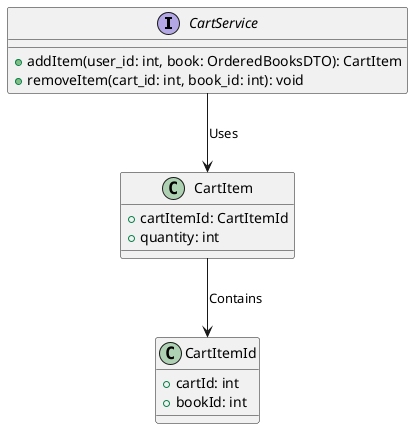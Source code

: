 @startuml

interface CartService {
    +addItem(user_id: int, book: OrderedBooksDTO): CartItem
    +removeItem(cart_id: int, book_id: int): void
}

class CartItem {
    +cartItemId: CartItemId
    +quantity: int
}

class CartItemId {
    +cartId: int
    +bookId: int
}

CartService --> CartItem: Uses
CartItem --> CartItemId: Contains
@enduml